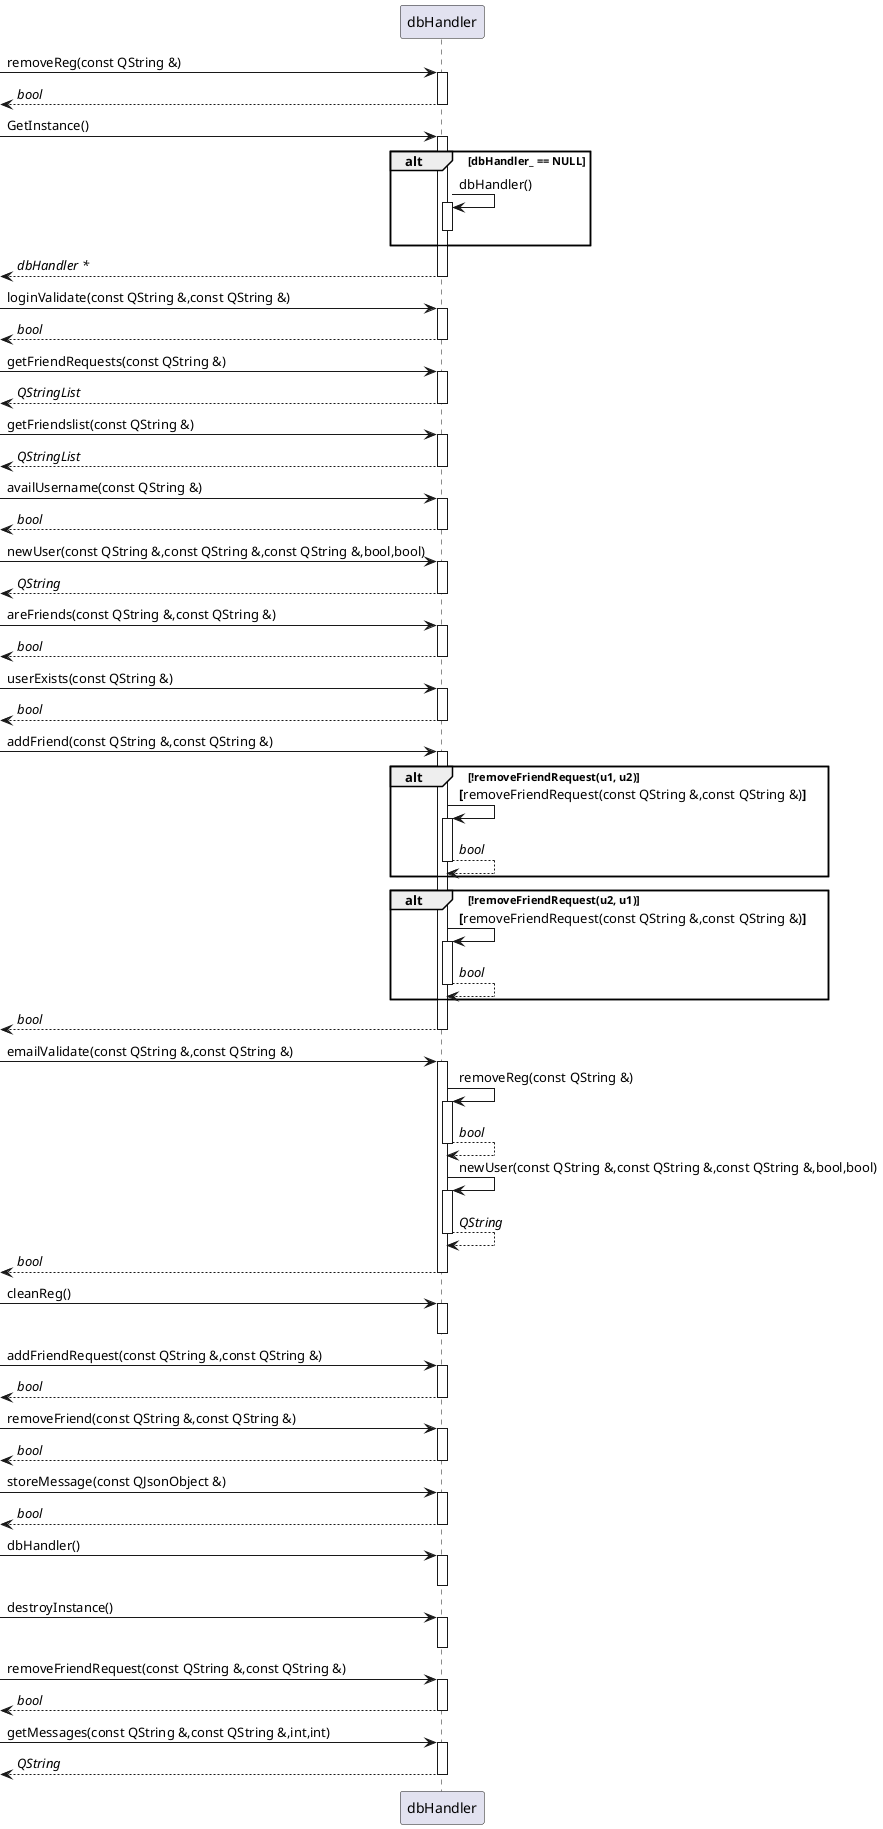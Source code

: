 @startuml
participant "dbHandler" as C_0007180728308577750051
[-> C_0007180728308577750051 : removeReg(const QString &)
activate C_0007180728308577750051
[<-- C_0007180728308577750051 : //bool//
deactivate C_0007180728308577750051
[-> C_0007180728308577750051 : GetInstance()
activate C_0007180728308577750051
alt dbHandler_ == NULL
C_0007180728308577750051 -> C_0007180728308577750051 : dbHandler()
activate C_0007180728308577750051
deactivate C_0007180728308577750051
end
[<-- C_0007180728308577750051 : //dbHandler *//
deactivate C_0007180728308577750051
[-> C_0007180728308577750051 : loginValidate(const QString &,const QString &)
activate C_0007180728308577750051
[<-- C_0007180728308577750051 : //bool//
deactivate C_0007180728308577750051
[-> C_0007180728308577750051 : getFriendRequests(const QString &)
activate C_0007180728308577750051
[<-- C_0007180728308577750051 : //QStringList//
deactivate C_0007180728308577750051
[-> C_0007180728308577750051 : getFriendslist(const QString &)
activate C_0007180728308577750051
[<-- C_0007180728308577750051 : //QStringList//
deactivate C_0007180728308577750051
[-> C_0007180728308577750051 : availUsername(const QString &)
activate C_0007180728308577750051
[<-- C_0007180728308577750051 : //bool//
deactivate C_0007180728308577750051
[-> C_0007180728308577750051 : newUser(const QString &,const QString &,const QString &,bool,bool)
activate C_0007180728308577750051
[<-- C_0007180728308577750051 : //QString//
deactivate C_0007180728308577750051
[-> C_0007180728308577750051 : areFriends(const QString &,const QString &)
activate C_0007180728308577750051
[<-- C_0007180728308577750051 : //bool//
deactivate C_0007180728308577750051
[-> C_0007180728308577750051 : userExists(const QString &)
activate C_0007180728308577750051
[<-- C_0007180728308577750051 : //bool//
deactivate C_0007180728308577750051
[-> C_0007180728308577750051 : addFriend(const QString &,const QString &)
activate C_0007180728308577750051
alt !removeFriendRequest(u1, u2)
C_0007180728308577750051 -> C_0007180728308577750051 : **[**removeFriendRequest(const QString &,const QString &)**]**
activate C_0007180728308577750051
C_0007180728308577750051 --> C_0007180728308577750051 : //bool//
deactivate C_0007180728308577750051
end
alt !removeFriendRequest(u2, u1)
C_0007180728308577750051 -> C_0007180728308577750051 : **[**removeFriendRequest(const QString &,const QString &)**]**
activate C_0007180728308577750051
C_0007180728308577750051 --> C_0007180728308577750051 : //bool//
deactivate C_0007180728308577750051
end
[<-- C_0007180728308577750051 : //bool//
deactivate C_0007180728308577750051
[-> C_0007180728308577750051 : emailValidate(const QString &,const QString &)
activate C_0007180728308577750051
C_0007180728308577750051 -> C_0007180728308577750051 : removeReg(const QString &)
activate C_0007180728308577750051
C_0007180728308577750051 --> C_0007180728308577750051 : //bool//
deactivate C_0007180728308577750051
C_0007180728308577750051 -> C_0007180728308577750051 : newUser(const QString &,const QString &,const QString &,bool,bool)
activate C_0007180728308577750051
C_0007180728308577750051 --> C_0007180728308577750051 : //QString//
deactivate C_0007180728308577750051
[<-- C_0007180728308577750051 : //bool//
deactivate C_0007180728308577750051
[-> C_0007180728308577750051 : cleanReg()
activate C_0007180728308577750051
deactivate C_0007180728308577750051
[-> C_0007180728308577750051 : addFriendRequest(const QString &,const QString &)
activate C_0007180728308577750051
[<-- C_0007180728308577750051 : //bool//
deactivate C_0007180728308577750051
[-> C_0007180728308577750051 : removeFriend(const QString &,const QString &)
activate C_0007180728308577750051
[<-- C_0007180728308577750051 : //bool//
deactivate C_0007180728308577750051
[-> C_0007180728308577750051 : storeMessage(const QJsonObject &)
activate C_0007180728308577750051
[<-- C_0007180728308577750051 : //bool//
deactivate C_0007180728308577750051
[-> C_0007180728308577750051 : dbHandler()
activate C_0007180728308577750051
deactivate C_0007180728308577750051
[-> C_0007180728308577750051 : destroyInstance()
activate C_0007180728308577750051
deactivate C_0007180728308577750051
[-> C_0007180728308577750051 : removeFriendRequest(const QString &,const QString &)
activate C_0007180728308577750051
[<-- C_0007180728308577750051 : //bool//
deactivate C_0007180728308577750051
[-> C_0007180728308577750051 : getMessages(const QString &,const QString &,int,int)
activate C_0007180728308577750051
[<-- C_0007180728308577750051 : //QString//
deactivate C_0007180728308577750051

'Generated with clang-uml, version 0.6.0
'LLVM version clang version 18.1.8 (Fedora 18.1.8-1.fc40)
@enduml
